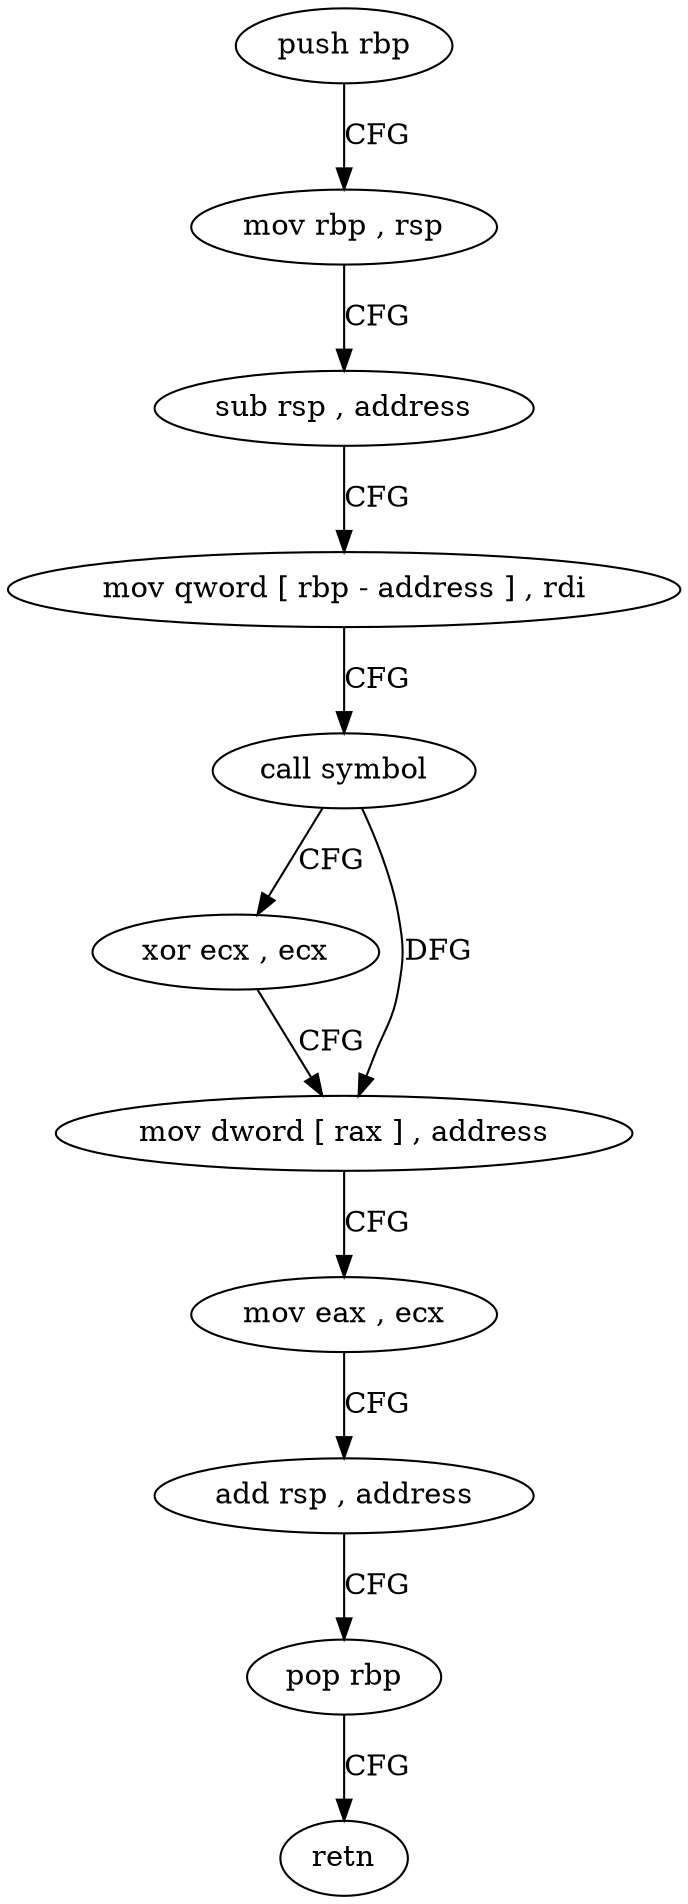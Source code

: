 digraph "func" {
"491168" [label = "push rbp" ]
"491169" [label = "mov rbp , rsp" ]
"491172" [label = "sub rsp , address" ]
"491176" [label = "mov qword [ rbp - address ] , rdi" ]
"491180" [label = "call symbol" ]
"491185" [label = "xor ecx , ecx" ]
"491187" [label = "mov dword [ rax ] , address" ]
"491193" [label = "mov eax , ecx" ]
"491195" [label = "add rsp , address" ]
"491199" [label = "pop rbp" ]
"491200" [label = "retn" ]
"491168" -> "491169" [ label = "CFG" ]
"491169" -> "491172" [ label = "CFG" ]
"491172" -> "491176" [ label = "CFG" ]
"491176" -> "491180" [ label = "CFG" ]
"491180" -> "491185" [ label = "CFG" ]
"491180" -> "491187" [ label = "DFG" ]
"491185" -> "491187" [ label = "CFG" ]
"491187" -> "491193" [ label = "CFG" ]
"491193" -> "491195" [ label = "CFG" ]
"491195" -> "491199" [ label = "CFG" ]
"491199" -> "491200" [ label = "CFG" ]
}
